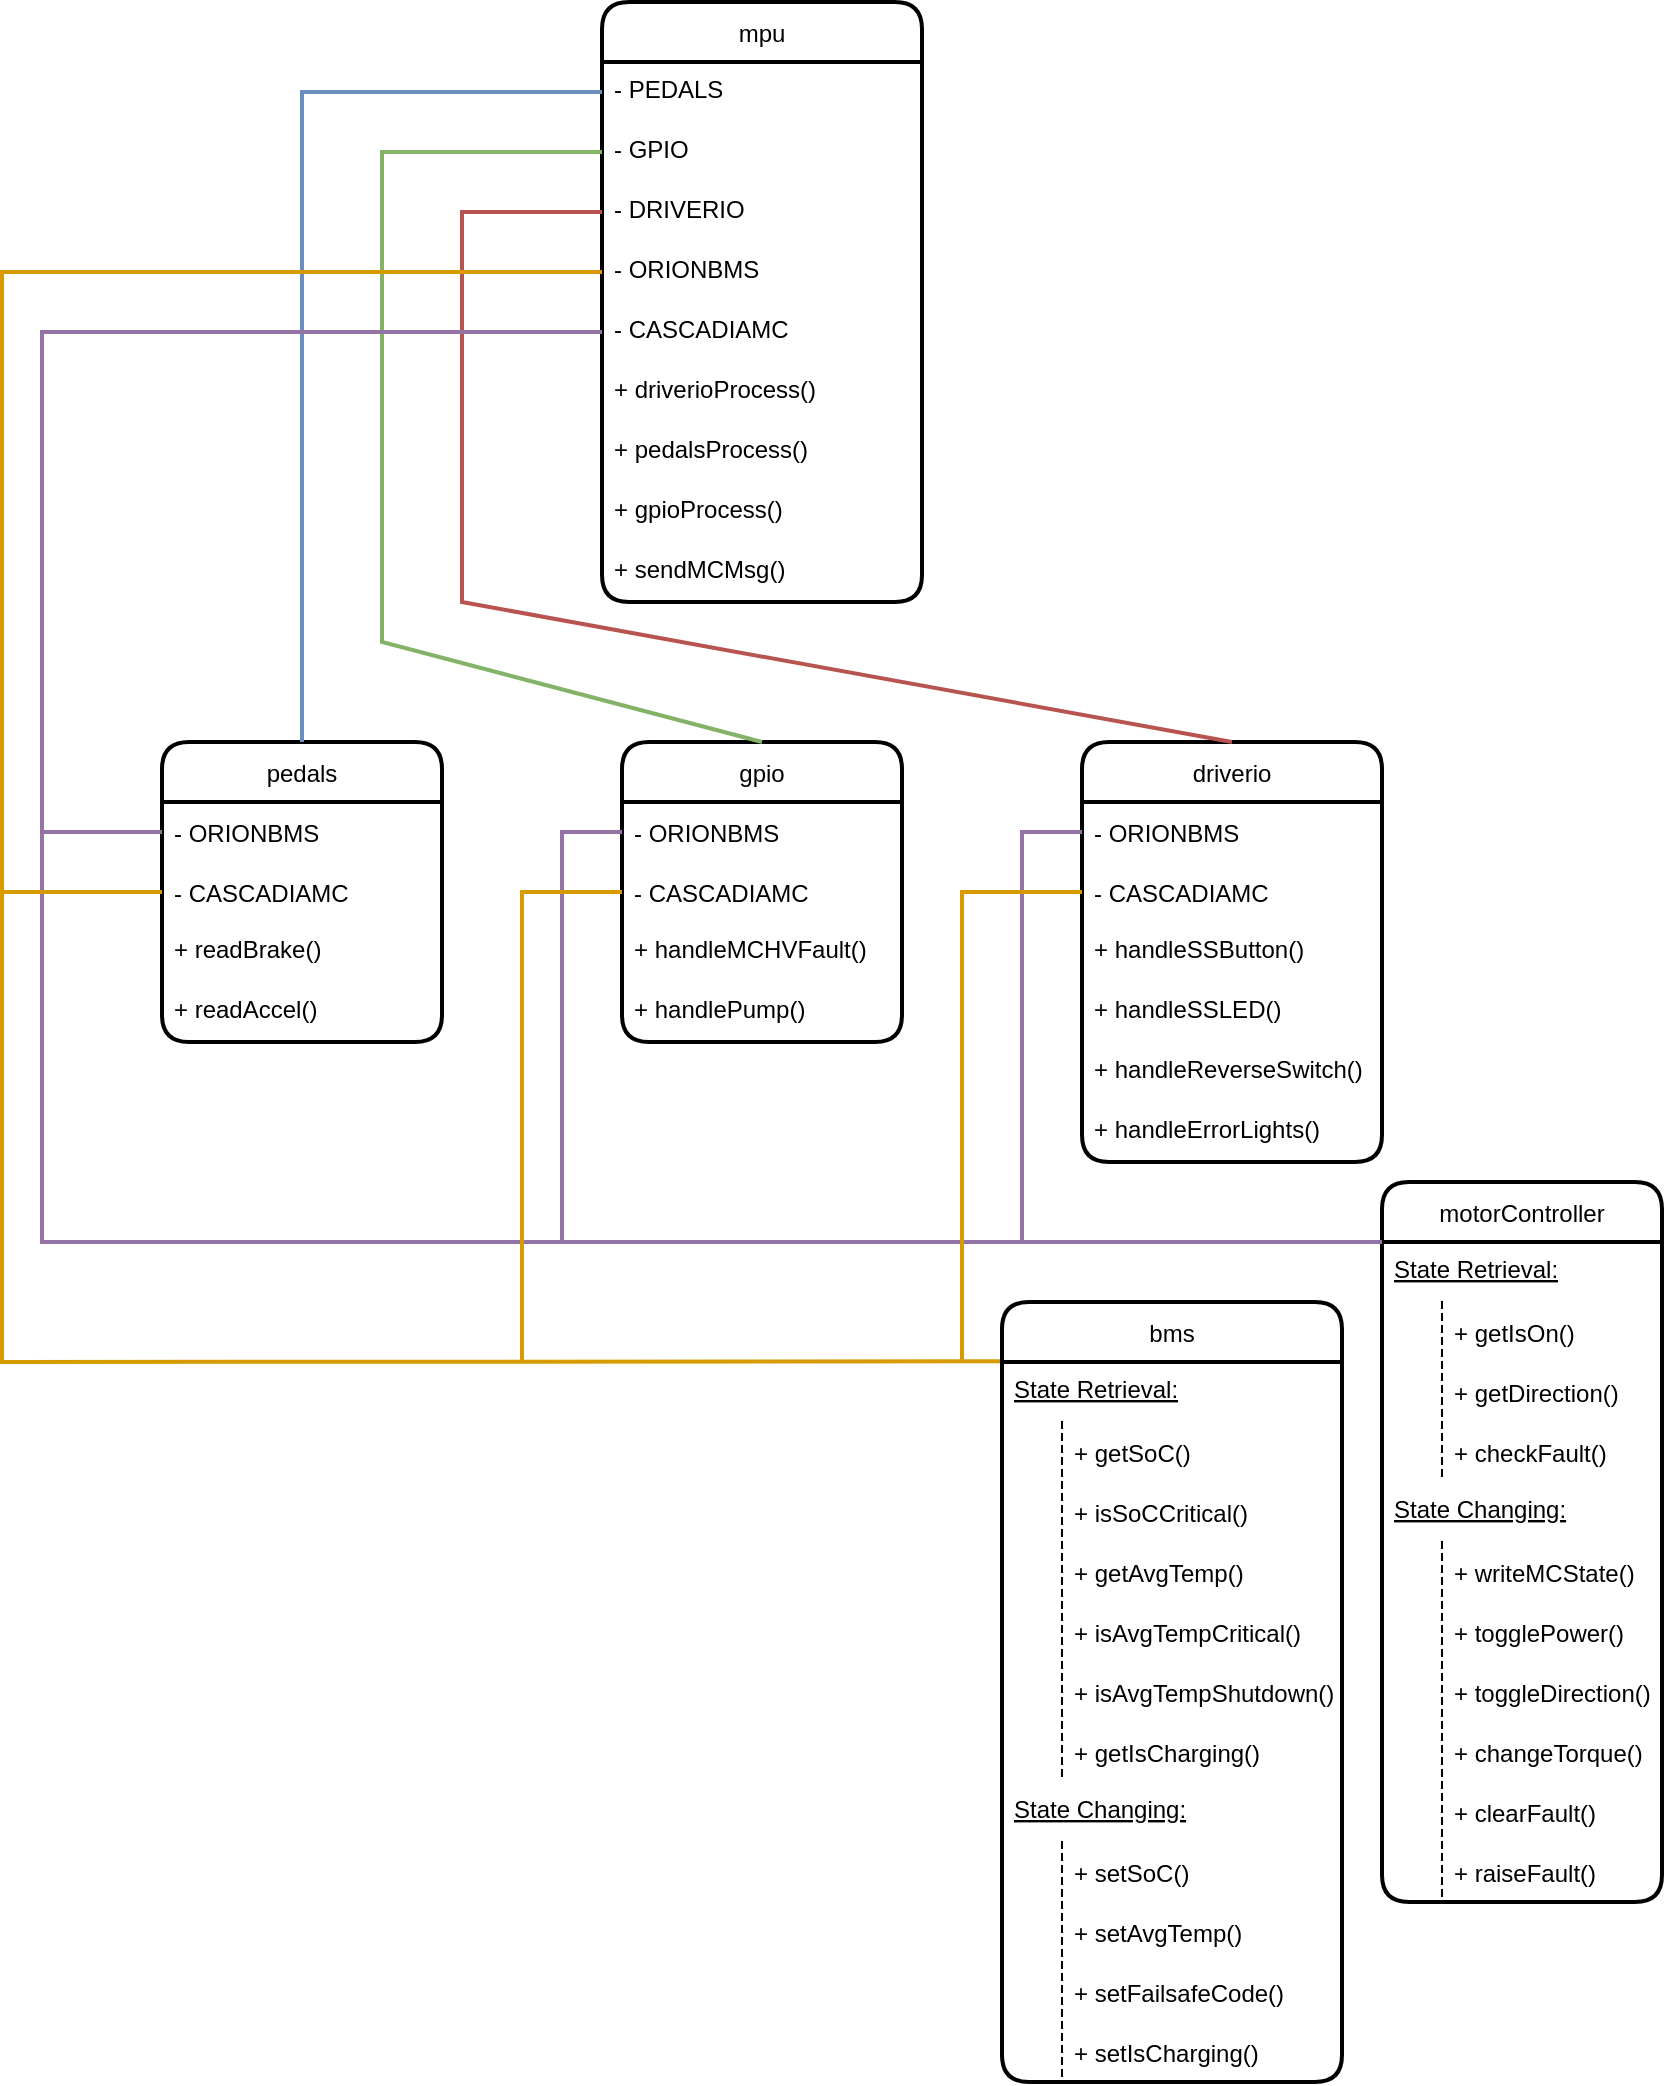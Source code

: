 <mxfile version="17.4.2" type="device"><diagram id="Gg_1pI2N0qurH6WEx1ch" name="Page-1"><mxGraphModel dx="1020" dy="1570" grid="1" gridSize="10" guides="1" tooltips="1" connect="1" arrows="1" fold="1" page="1" pageScale="1" pageWidth="850" pageHeight="1100" math="0" shadow="0"><root><mxCell id="0"/><mxCell id="1" parent="0"/><mxCell id="dxvWTbE29VYaWyNBxv_X-1" value="mpu" style="swimlane;fontStyle=0;childLayout=stackLayout;horizontal=1;startSize=30;horizontalStack=0;resizeParent=1;resizeParentMax=0;resizeLast=0;collapsible=1;marginBottom=0;rounded=1;strokeWidth=2;" parent="1" vertex="1"><mxGeometry x="310" y="20" width="160" height="300" as="geometry"/></mxCell><mxCell id="IkhobylHMxEtqQy8XRr5-24" value="- PEDALS" style="text;strokeColor=none;fillColor=none;spacingLeft=4;spacingRight=4;overflow=hidden;rotatable=0;points=[[0,0.5],[1,0.5]];portConstraint=eastwest;fontSize=12;" vertex="1" parent="dxvWTbE29VYaWyNBxv_X-1"><mxGeometry y="30" width="160" height="30" as="geometry"/></mxCell><mxCell id="IkhobylHMxEtqQy8XRr5-25" value="- GPIO" style="text;strokeColor=none;fillColor=none;spacingLeft=4;spacingRight=4;overflow=hidden;rotatable=0;points=[[0,0.5],[1,0.5]];portConstraint=eastwest;fontSize=12;" vertex="1" parent="dxvWTbE29VYaWyNBxv_X-1"><mxGeometry y="60" width="160" height="30" as="geometry"/></mxCell><mxCell id="IkhobylHMxEtqQy8XRr5-26" value="- DRIVERIO" style="text;strokeColor=none;fillColor=none;spacingLeft=4;spacingRight=4;overflow=hidden;rotatable=0;points=[[0,0.5],[1,0.5]];portConstraint=eastwest;fontSize=12;" vertex="1" parent="dxvWTbE29VYaWyNBxv_X-1"><mxGeometry y="90" width="160" height="30" as="geometry"/></mxCell><mxCell id="IkhobylHMxEtqQy8XRr5-27" value="- ORIONBMS" style="text;strokeColor=none;fillColor=none;spacingLeft=4;spacingRight=4;overflow=hidden;rotatable=0;points=[[0,0.5],[1,0.5]];portConstraint=eastwest;fontSize=12;" vertex="1" parent="dxvWTbE29VYaWyNBxv_X-1"><mxGeometry y="120" width="160" height="30" as="geometry"/></mxCell><mxCell id="IkhobylHMxEtqQy8XRr5-28" value="- CASCADIAMC" style="text;strokeColor=none;fillColor=none;spacingLeft=4;spacingRight=4;overflow=hidden;rotatable=0;points=[[0,0.5],[1,0.5]];portConstraint=eastwest;fontSize=12;" vertex="1" parent="dxvWTbE29VYaWyNBxv_X-1"><mxGeometry y="150" width="160" height="30" as="geometry"/></mxCell><mxCell id="IkhobylHMxEtqQy8XRr5-137" value="+ driverioProcess()" style="text;strokeColor=none;fillColor=none;spacingLeft=4;spacingRight=4;overflow=hidden;rotatable=0;points=[[0,0.5],[1,0.5]];portConstraint=eastwest;fontSize=12;rounded=0;shadow=0;glass=0;sketch=0;" vertex="1" parent="dxvWTbE29VYaWyNBxv_X-1"><mxGeometry y="180" width="160" height="30" as="geometry"/></mxCell><mxCell id="IkhobylHMxEtqQy8XRr5-138" value="+ pedalsProcess()" style="text;strokeColor=none;fillColor=none;spacingLeft=4;spacingRight=4;overflow=hidden;rotatable=0;points=[[0,0.5],[1,0.5]];portConstraint=eastwest;fontSize=12;rounded=0;shadow=0;glass=0;sketch=0;" vertex="1" parent="dxvWTbE29VYaWyNBxv_X-1"><mxGeometry y="210" width="160" height="30" as="geometry"/></mxCell><mxCell id="IkhobylHMxEtqQy8XRr5-139" value="+ gpioProcess()" style="text;strokeColor=none;fillColor=none;spacingLeft=4;spacingRight=4;overflow=hidden;rotatable=0;points=[[0,0.5],[1,0.5]];portConstraint=eastwest;fontSize=12;rounded=0;shadow=0;glass=0;sketch=0;" vertex="1" parent="dxvWTbE29VYaWyNBxv_X-1"><mxGeometry y="240" width="160" height="30" as="geometry"/></mxCell><mxCell id="IkhobylHMxEtqQy8XRr5-140" value="+ sendMCMsg()" style="text;strokeColor=none;fillColor=none;spacingLeft=4;spacingRight=4;overflow=hidden;rotatable=0;points=[[0,0.5],[1,0.5]];portConstraint=eastwest;fontSize=12;rounded=0;shadow=0;glass=0;sketch=0;" vertex="1" parent="dxvWTbE29VYaWyNBxv_X-1"><mxGeometry y="270" width="160" height="30" as="geometry"/></mxCell><mxCell id="IkhobylHMxEtqQy8XRr5-12" value="pedals" style="swimlane;fontStyle=0;childLayout=stackLayout;horizontal=1;startSize=30;horizontalStack=0;resizeParent=1;resizeParentMax=0;resizeLast=0;collapsible=1;marginBottom=0;rounded=1;strokeWidth=2;" vertex="1" parent="1"><mxGeometry x="90" y="390" width="140" height="150" as="geometry"/></mxCell><mxCell id="IkhobylHMxEtqQy8XRr5-13" value="- ORIONBMS" style="text;strokeColor=none;fillColor=none;align=left;verticalAlign=middle;spacingLeft=4;spacingRight=4;overflow=hidden;points=[[0,0.5],[1,0.5]];portConstraint=eastwest;rotatable=0;" vertex="1" parent="IkhobylHMxEtqQy8XRr5-12"><mxGeometry y="30" width="140" height="30" as="geometry"/></mxCell><mxCell id="IkhobylHMxEtqQy8XRr5-14" value="- CASCADIAMC" style="text;strokeColor=none;fillColor=none;align=left;verticalAlign=middle;spacingLeft=4;spacingRight=4;overflow=hidden;points=[[0,0.5],[1,0.5]];portConstraint=eastwest;rotatable=0;" vertex="1" parent="IkhobylHMxEtqQy8XRr5-12"><mxGeometry y="60" width="140" height="30" as="geometry"/></mxCell><mxCell id="IkhobylHMxEtqQy8XRr5-134" value="+ readBrake()" style="text;strokeColor=none;fillColor=none;spacingLeft=4;spacingRight=4;overflow=hidden;rotatable=0;points=[[0,0.5],[1,0.5]];portConstraint=eastwest;fontSize=12;rounded=0;shadow=0;glass=0;sketch=0;" vertex="1" parent="IkhobylHMxEtqQy8XRr5-12"><mxGeometry y="90" width="140" height="30" as="geometry"/></mxCell><mxCell id="IkhobylHMxEtqQy8XRr5-136" value="+ readAccel()" style="text;strokeColor=none;fillColor=none;spacingLeft=4;spacingRight=4;overflow=hidden;rotatable=0;points=[[0,0.5],[1,0.5]];portConstraint=eastwest;fontSize=12;rounded=0;shadow=0;glass=0;sketch=0;" vertex="1" parent="IkhobylHMxEtqQy8XRr5-12"><mxGeometry y="120" width="140" height="30" as="geometry"/></mxCell><mxCell id="IkhobylHMxEtqQy8XRr5-16" value="gpio" style="swimlane;fontStyle=0;childLayout=stackLayout;horizontal=1;startSize=30;horizontalStack=0;resizeParent=1;resizeParentMax=0;resizeLast=0;collapsible=1;marginBottom=0;rounded=1;strokeWidth=2;" vertex="1" parent="1"><mxGeometry x="320" y="390" width="140" height="150" as="geometry"/></mxCell><mxCell id="IkhobylHMxEtqQy8XRr5-45" value="- ORIONBMS" style="text;strokeColor=none;fillColor=none;align=left;verticalAlign=middle;spacingLeft=4;spacingRight=4;overflow=hidden;points=[[0,0.5],[1,0.5]];portConstraint=eastwest;rotatable=0;" vertex="1" parent="IkhobylHMxEtqQy8XRr5-16"><mxGeometry y="30" width="140" height="30" as="geometry"/></mxCell><mxCell id="IkhobylHMxEtqQy8XRr5-48" value="- CASCADIAMC" style="text;strokeColor=none;fillColor=none;align=left;verticalAlign=middle;spacingLeft=4;spacingRight=4;overflow=hidden;points=[[0,0.5],[1,0.5]];portConstraint=eastwest;rotatable=0;" vertex="1" parent="IkhobylHMxEtqQy8XRr5-16"><mxGeometry y="60" width="140" height="30" as="geometry"/></mxCell><mxCell id="IkhobylHMxEtqQy8XRr5-131" value="+ handleMCHVFault()" style="text;strokeColor=none;fillColor=none;spacingLeft=4;spacingRight=4;overflow=hidden;rotatable=0;points=[[0,0.5],[1,0.5]];portConstraint=eastwest;fontSize=12;rounded=0;shadow=0;glass=0;sketch=0;" vertex="1" parent="IkhobylHMxEtqQy8XRr5-16"><mxGeometry y="90" width="140" height="30" as="geometry"/></mxCell><mxCell id="IkhobylHMxEtqQy8XRr5-133" value="+ handlePump()" style="text;strokeColor=none;fillColor=none;spacingLeft=4;spacingRight=4;overflow=hidden;rotatable=0;points=[[0,0.5],[1,0.5]];portConstraint=eastwest;fontSize=12;rounded=0;shadow=0;glass=0;sketch=0;" vertex="1" parent="IkhobylHMxEtqQy8XRr5-16"><mxGeometry y="120" width="140" height="30" as="geometry"/></mxCell><mxCell id="IkhobylHMxEtqQy8XRr5-20" value="driverio" style="swimlane;fontStyle=0;childLayout=stackLayout;horizontal=1;startSize=30;horizontalStack=0;resizeParent=1;resizeParentMax=0;resizeLast=0;collapsible=1;marginBottom=0;rounded=1;strokeWidth=2;" vertex="1" parent="1"><mxGeometry x="550" y="390" width="150" height="210" as="geometry"/></mxCell><mxCell id="IkhobylHMxEtqQy8XRr5-47" value="- ORIONBMS" style="text;strokeColor=none;fillColor=none;align=left;verticalAlign=middle;spacingLeft=4;spacingRight=4;overflow=hidden;points=[[0,0.5],[1,0.5]];portConstraint=eastwest;rotatable=0;" vertex="1" parent="IkhobylHMxEtqQy8XRr5-20"><mxGeometry y="30" width="150" height="30" as="geometry"/></mxCell><mxCell id="IkhobylHMxEtqQy8XRr5-46" value="- CASCADIAMC" style="text;strokeColor=none;fillColor=none;align=left;verticalAlign=middle;spacingLeft=4;spacingRight=4;overflow=hidden;points=[[0,0.5],[1,0.5]];portConstraint=eastwest;rotatable=0;" vertex="1" parent="IkhobylHMxEtqQy8XRr5-20"><mxGeometry y="60" width="150" height="30" as="geometry"/></mxCell><mxCell id="IkhobylHMxEtqQy8XRr5-125" value="+ handleSSButton()" style="text;strokeColor=none;fillColor=none;spacingLeft=4;spacingRight=4;overflow=hidden;rotatable=0;points=[[0,0.5],[1,0.5]];portConstraint=eastwest;fontSize=12;rounded=0;shadow=0;glass=0;sketch=0;" vertex="1" parent="IkhobylHMxEtqQy8XRr5-20"><mxGeometry y="90" width="150" height="30" as="geometry"/></mxCell><mxCell id="IkhobylHMxEtqQy8XRr5-126" value="+ handleSSLED()" style="text;strokeColor=none;fillColor=none;spacingLeft=4;spacingRight=4;overflow=hidden;rotatable=0;points=[[0,0.5],[1,0.5]];portConstraint=eastwest;fontSize=12;rounded=0;shadow=0;glass=0;sketch=0;" vertex="1" parent="IkhobylHMxEtqQy8XRr5-20"><mxGeometry y="120" width="150" height="30" as="geometry"/></mxCell><mxCell id="IkhobylHMxEtqQy8XRr5-128" value="+ handleReverseSwitch()" style="text;strokeColor=none;fillColor=none;spacingLeft=4;spacingRight=4;overflow=hidden;rotatable=0;points=[[0,0.5],[1,0.5]];portConstraint=eastwest;fontSize=12;rounded=0;shadow=0;glass=0;sketch=0;" vertex="1" parent="IkhobylHMxEtqQy8XRr5-20"><mxGeometry y="150" width="150" height="30" as="geometry"/></mxCell><mxCell id="IkhobylHMxEtqQy8XRr5-129" value="+ handleErrorLights()" style="text;strokeColor=none;fillColor=none;spacingLeft=4;spacingRight=4;overflow=hidden;rotatable=0;points=[[0,0.5],[1,0.5]];portConstraint=eastwest;fontSize=12;rounded=0;shadow=0;glass=0;sketch=0;" vertex="1" parent="IkhobylHMxEtqQy8XRr5-20"><mxGeometry y="180" width="150" height="30" as="geometry"/></mxCell><mxCell id="IkhobylHMxEtqQy8XRr5-30" value="motorController" style="swimlane;fontStyle=0;childLayout=stackLayout;horizontal=1;startSize=30;horizontalStack=0;resizeParent=1;resizeParentMax=0;resizeLast=0;collapsible=1;marginBottom=0;rounded=1;strokeWidth=2;" vertex="1" parent="1"><mxGeometry x="700" y="610" width="140" height="360" as="geometry"/></mxCell><mxCell id="IkhobylHMxEtqQy8XRr5-78" value="State Retrieval:" style="text;strokeColor=none;fillColor=none;spacingLeft=4;spacingRight=4;overflow=hidden;rotatable=0;points=[[0,0.5],[1,0.5]];portConstraint=eastwest;fontSize=12;rounded=0;shadow=0;glass=0;sketch=0;fontStyle=4" vertex="1" parent="IkhobylHMxEtqQy8XRr5-30"><mxGeometry y="30" width="140" height="30" as="geometry"/></mxCell><mxCell id="IkhobylHMxEtqQy8XRr5-79" value="+ getIsOn()" style="shape=partialRectangle;fillColor=none;align=left;verticalAlign=middle;strokeColor=none;spacingLeft=34;rotatable=0;points=[[0,0.5],[1,0.5]];portConstraint=eastwest;dropTarget=0;rounded=0;shadow=0;glass=0;sketch=0;" vertex="1" parent="IkhobylHMxEtqQy8XRr5-30"><mxGeometry y="60" width="140" height="30" as="geometry"/></mxCell><mxCell id="IkhobylHMxEtqQy8XRr5-80" value="" style="shape=partialRectangle;top=0;left=0;bottom=0;fillColor=none;stokeWidth=1;dashed=1;align=left;verticalAlign=middle;spacingLeft=4;spacingRight=4;overflow=hidden;rotatable=0;points=[];portConstraint=eastwest;part=1;rounded=0;shadow=0;glass=0;sketch=0;strokeWidth=1;" vertex="1" connectable="0" parent="IkhobylHMxEtqQy8XRr5-79"><mxGeometry width="30" height="30" as="geometry"/></mxCell><mxCell id="IkhobylHMxEtqQy8XRr5-81" value="+ getDirection()" style="shape=partialRectangle;fillColor=none;align=left;verticalAlign=middle;strokeColor=none;spacingLeft=34;rotatable=0;points=[[0,0.5],[1,0.5]];portConstraint=eastwest;dropTarget=0;rounded=0;shadow=0;glass=0;sketch=0;" vertex="1" parent="IkhobylHMxEtqQy8XRr5-30"><mxGeometry y="90" width="140" height="30" as="geometry"/></mxCell><mxCell id="IkhobylHMxEtqQy8XRr5-82" value="" style="shape=partialRectangle;top=0;left=0;bottom=0;fillColor=none;stokeWidth=1;dashed=1;align=left;verticalAlign=middle;spacingLeft=4;spacingRight=4;overflow=hidden;rotatable=0;points=[];portConstraint=eastwest;part=1;rounded=0;shadow=0;glass=0;sketch=0;strokeWidth=1;" vertex="1" connectable="0" parent="IkhobylHMxEtqQy8XRr5-81"><mxGeometry width="30" height="30" as="geometry"/></mxCell><mxCell id="IkhobylHMxEtqQy8XRr5-83" value="+ checkFault()" style="shape=partialRectangle;fillColor=none;align=left;verticalAlign=middle;strokeColor=none;spacingLeft=34;rotatable=0;points=[[0,0.5],[1,0.5]];portConstraint=eastwest;dropTarget=0;rounded=0;shadow=0;glass=0;sketch=0;" vertex="1" parent="IkhobylHMxEtqQy8XRr5-30"><mxGeometry y="120" width="140" height="30" as="geometry"/></mxCell><mxCell id="IkhobylHMxEtqQy8XRr5-84" value="" style="shape=partialRectangle;top=0;left=0;bottom=0;fillColor=none;stokeWidth=1;dashed=1;align=left;verticalAlign=middle;spacingLeft=4;spacingRight=4;overflow=hidden;rotatable=0;points=[];portConstraint=eastwest;part=1;rounded=0;shadow=0;glass=0;sketch=0;strokeWidth=1;" vertex="1" connectable="0" parent="IkhobylHMxEtqQy8XRr5-83"><mxGeometry width="30" height="30" as="geometry"/></mxCell><mxCell id="IkhobylHMxEtqQy8XRr5-85" value="State Changing:" style="text;strokeColor=none;fillColor=none;spacingLeft=4;spacingRight=4;overflow=hidden;rotatable=0;points=[[0,0.5],[1,0.5]];portConstraint=eastwest;fontSize=12;rounded=0;shadow=0;glass=0;sketch=0;fontStyle=4" vertex="1" parent="IkhobylHMxEtqQy8XRr5-30"><mxGeometry y="150" width="140" height="30" as="geometry"/></mxCell><mxCell id="IkhobylHMxEtqQy8XRr5-86" value="+ writeMCState()" style="shape=partialRectangle;fillColor=none;align=left;verticalAlign=middle;strokeColor=none;spacingLeft=34;rotatable=0;points=[[0,0.5],[1,0.5]];portConstraint=eastwest;dropTarget=0;rounded=0;shadow=0;glass=0;sketch=0;" vertex="1" parent="IkhobylHMxEtqQy8XRr5-30"><mxGeometry y="180" width="140" height="30" as="geometry"/></mxCell><mxCell id="IkhobylHMxEtqQy8XRr5-87" value="" style="shape=partialRectangle;top=0;left=0;bottom=0;fillColor=none;stokeWidth=1;dashed=1;align=left;verticalAlign=middle;spacingLeft=4;spacingRight=4;overflow=hidden;rotatable=0;points=[];portConstraint=eastwest;part=1;rounded=0;shadow=0;glass=0;sketch=0;strokeWidth=1;" vertex="1" connectable="0" parent="IkhobylHMxEtqQy8XRr5-86"><mxGeometry width="30" height="30" as="geometry"/></mxCell><mxCell id="IkhobylHMxEtqQy8XRr5-88" value="+ togglePower()" style="shape=partialRectangle;fillColor=none;align=left;verticalAlign=middle;strokeColor=none;spacingLeft=34;rotatable=0;points=[[0,0.5],[1,0.5]];portConstraint=eastwest;dropTarget=0;rounded=0;shadow=0;glass=0;sketch=0;" vertex="1" parent="IkhobylHMxEtqQy8XRr5-30"><mxGeometry y="210" width="140" height="30" as="geometry"/></mxCell><mxCell id="IkhobylHMxEtqQy8XRr5-89" value="" style="shape=partialRectangle;top=0;left=0;bottom=0;fillColor=none;stokeWidth=1;dashed=1;align=left;verticalAlign=middle;spacingLeft=4;spacingRight=4;overflow=hidden;rotatable=0;points=[];portConstraint=eastwest;part=1;rounded=0;shadow=0;glass=0;sketch=0;strokeWidth=1;" vertex="1" connectable="0" parent="IkhobylHMxEtqQy8XRr5-88"><mxGeometry width="30" height="30" as="geometry"/></mxCell><mxCell id="IkhobylHMxEtqQy8XRr5-90" value="+ toggleDirection()" style="shape=partialRectangle;fillColor=none;align=left;verticalAlign=middle;strokeColor=none;spacingLeft=34;rotatable=0;points=[[0,0.5],[1,0.5]];portConstraint=eastwest;dropTarget=0;rounded=0;shadow=0;glass=0;sketch=0;" vertex="1" parent="IkhobylHMxEtqQy8XRr5-30"><mxGeometry y="240" width="140" height="30" as="geometry"/></mxCell><mxCell id="IkhobylHMxEtqQy8XRr5-91" value="" style="shape=partialRectangle;top=0;left=0;bottom=0;fillColor=none;stokeWidth=1;dashed=1;align=left;verticalAlign=middle;spacingLeft=4;spacingRight=4;overflow=hidden;rotatable=0;points=[];portConstraint=eastwest;part=1;rounded=0;shadow=0;glass=0;sketch=0;strokeWidth=1;" vertex="1" connectable="0" parent="IkhobylHMxEtqQy8XRr5-90"><mxGeometry width="30" height="30" as="geometry"/></mxCell><mxCell id="IkhobylHMxEtqQy8XRr5-92" value="+ changeTorque()" style="shape=partialRectangle;fillColor=none;align=left;verticalAlign=middle;strokeColor=none;spacingLeft=34;rotatable=0;points=[[0,0.5],[1,0.5]];portConstraint=eastwest;dropTarget=0;rounded=0;shadow=0;glass=0;sketch=0;" vertex="1" parent="IkhobylHMxEtqQy8XRr5-30"><mxGeometry y="270" width="140" height="30" as="geometry"/></mxCell><mxCell id="IkhobylHMxEtqQy8XRr5-93" value="" style="shape=partialRectangle;top=0;left=0;bottom=0;fillColor=none;stokeWidth=1;dashed=1;align=left;verticalAlign=middle;spacingLeft=4;spacingRight=4;overflow=hidden;rotatable=0;points=[];portConstraint=eastwest;part=1;rounded=0;shadow=0;glass=0;sketch=0;strokeWidth=1;" vertex="1" connectable="0" parent="IkhobylHMxEtqQy8XRr5-92"><mxGeometry width="30" height="30" as="geometry"/></mxCell><mxCell id="IkhobylHMxEtqQy8XRr5-94" value="+ clearFault()" style="shape=partialRectangle;fillColor=none;align=left;verticalAlign=middle;strokeColor=none;spacingLeft=34;rotatable=0;points=[[0,0.5],[1,0.5]];portConstraint=eastwest;dropTarget=0;rounded=0;shadow=0;glass=0;sketch=0;" vertex="1" parent="IkhobylHMxEtqQy8XRr5-30"><mxGeometry y="300" width="140" height="30" as="geometry"/></mxCell><mxCell id="IkhobylHMxEtqQy8XRr5-95" value="" style="shape=partialRectangle;top=0;left=0;bottom=0;fillColor=none;stokeWidth=1;dashed=1;align=left;verticalAlign=middle;spacingLeft=4;spacingRight=4;overflow=hidden;rotatable=0;points=[];portConstraint=eastwest;part=1;rounded=0;shadow=0;glass=0;sketch=0;strokeWidth=1;" vertex="1" connectable="0" parent="IkhobylHMxEtqQy8XRr5-94"><mxGeometry width="30" height="30" as="geometry"/></mxCell><mxCell id="IkhobylHMxEtqQy8XRr5-96" value="+ raiseFault()" style="shape=partialRectangle;fillColor=none;align=left;verticalAlign=middle;strokeColor=none;spacingLeft=34;rotatable=0;points=[[0,0.5],[1,0.5]];portConstraint=eastwest;dropTarget=0;rounded=0;shadow=0;glass=0;sketch=0;" vertex="1" parent="IkhobylHMxEtqQy8XRr5-30"><mxGeometry y="330" width="140" height="30" as="geometry"/></mxCell><mxCell id="IkhobylHMxEtqQy8XRr5-97" value="" style="shape=partialRectangle;top=0;left=0;bottom=0;fillColor=none;stokeWidth=1;dashed=1;align=left;verticalAlign=middle;spacingLeft=4;spacingRight=4;overflow=hidden;rotatable=0;points=[];portConstraint=eastwest;part=1;rounded=0;shadow=0;glass=0;sketch=0;strokeWidth=1;" vertex="1" connectable="0" parent="IkhobylHMxEtqQy8XRr5-96"><mxGeometry width="30" height="30" as="geometry"/></mxCell><mxCell id="IkhobylHMxEtqQy8XRr5-38" value="" style="endArrow=none;html=1;strokeWidth=2;rounded=0;entryX=0;entryY=0.5;entryDx=0;entryDy=0;exitX=0.5;exitY=0;exitDx=0;exitDy=0;fillColor=#f8cecc;strokeColor=#b85450;" edge="1" parent="1" source="IkhobylHMxEtqQy8XRr5-20" target="IkhobylHMxEtqQy8XRr5-26"><mxGeometry width="50" height="50" relative="1" as="geometry"><mxPoint x="420" y="400" as="sourcePoint"/><mxPoint x="470" y="350" as="targetPoint"/><Array as="points"><mxPoint x="240" y="320"/><mxPoint x="240" y="125"/></Array></mxGeometry></mxCell><mxCell id="IkhobylHMxEtqQy8XRr5-39" value="" style="endArrow=none;html=1;strokeWidth=2;rounded=0;entryX=0;entryY=0.5;entryDx=0;entryDy=0;exitX=0.5;exitY=0;exitDx=0;exitDy=0;fillColor=#dae8fc;strokeColor=#6c8ebf;" edge="1" parent="1" source="IkhobylHMxEtqQy8XRr5-12" target="IkhobylHMxEtqQy8XRr5-24"><mxGeometry width="50" height="50" relative="1" as="geometry"><mxPoint x="240" y="100" as="sourcePoint"/><mxPoint x="290" y="50" as="targetPoint"/><Array as="points"><mxPoint x="160" y="65"/></Array></mxGeometry></mxCell><mxCell id="IkhobylHMxEtqQy8XRr5-40" value="" style="endArrow=none;html=1;strokeWidth=2;rounded=0;entryX=0;entryY=0.5;entryDx=0;entryDy=0;exitX=0.5;exitY=0;exitDx=0;exitDy=0;fillColor=#d5e8d4;strokeColor=#82b366;" edge="1" parent="1" source="IkhobylHMxEtqQy8XRr5-16" target="IkhobylHMxEtqQy8XRr5-25"><mxGeometry width="50" height="50" relative="1" as="geometry"><mxPoint x="160" y="130" as="sourcePoint"/><mxPoint x="210" y="80" as="targetPoint"/><Array as="points"><mxPoint x="200" y="340"/><mxPoint x="200" y="95"/></Array></mxGeometry></mxCell><mxCell id="IkhobylHMxEtqQy8XRr5-43" value="" style="endArrow=none;html=1;strokeWidth=2;rounded=0;entryX=0;entryY=0.5;entryDx=0;entryDy=0;fillColor=#ffe6cc;strokeColor=#d79b00;exitX=-0.002;exitY=0.076;exitDx=0;exitDy=0;exitPerimeter=0;" edge="1" parent="1" source="IkhobylHMxEtqQy8XRr5-98" target="IkhobylHMxEtqQy8XRr5-27"><mxGeometry width="50" height="50" relative="1" as="geometry"><mxPoint x="500" y="700" as="sourcePoint"/><mxPoint x="300" y="220" as="targetPoint"/><Array as="points"><mxPoint x="10" y="700"/><mxPoint x="10" y="155"/><mxPoint x="270" y="155"/></Array></mxGeometry></mxCell><mxCell id="IkhobylHMxEtqQy8XRr5-44" value="" style="endArrow=none;html=1;strokeWidth=2;rounded=0;entryX=0;entryY=0.5;entryDx=0;entryDy=0;fillColor=#e1d5e7;strokeColor=#9673a6;exitX=0;exitY=0;exitDx=0;exitDy=0;exitPerimeter=0;" edge="1" parent="1" source="IkhobylHMxEtqQy8XRr5-78" target="IkhobylHMxEtqQy8XRr5-28"><mxGeometry width="50" height="50" relative="1" as="geometry"><mxPoint x="630" y="580" as="sourcePoint"/><mxPoint x="350" y="210" as="targetPoint"/><Array as="points"><mxPoint x="30" y="640"/><mxPoint x="30" y="185"/></Array></mxGeometry></mxCell><mxCell id="IkhobylHMxEtqQy8XRr5-54" value="" style="endArrow=none;html=1;rounded=0;entryX=0;entryY=0.5;entryDx=0;entryDy=0;fillColor=#e1d5e7;strokeColor=#9673a6;strokeWidth=2;" edge="1" parent="1" target="IkhobylHMxEtqQy8XRr5-13"><mxGeometry width="50" height="50" relative="1" as="geometry"><mxPoint x="30" y="435" as="sourcePoint"/><mxPoint x="470" y="350" as="targetPoint"/></mxGeometry></mxCell><mxCell id="IkhobylHMxEtqQy8XRr5-55" value="" style="endArrow=none;html=1;rounded=0;fillColor=#e1d5e7;strokeColor=#9673a6;strokeWidth=2;entryX=0;entryY=0.5;entryDx=0;entryDy=0;" edge="1" parent="1" target="IkhobylHMxEtqQy8XRr5-45"><mxGeometry width="50" height="50" relative="1" as="geometry"><mxPoint x="290" y="640" as="sourcePoint"/><mxPoint x="290" y="410" as="targetPoint"/><Array as="points"><mxPoint x="290" y="435"/></Array></mxGeometry></mxCell><mxCell id="IkhobylHMxEtqQy8XRr5-56" value="" style="endArrow=none;html=1;rounded=0;entryX=0;entryY=0.5;entryDx=0;entryDy=0;fillColor=#e1d5e7;strokeColor=#9673a6;strokeWidth=2;" edge="1" parent="1" target="IkhobylHMxEtqQy8XRr5-47"><mxGeometry width="50" height="50" relative="1" as="geometry"><mxPoint x="520" y="640" as="sourcePoint"/><mxPoint x="100" y="445" as="targetPoint"/><Array as="points"><mxPoint x="520" y="435"/></Array></mxGeometry></mxCell><mxCell id="IkhobylHMxEtqQy8XRr5-57" value="" style="endArrow=none;html=1;rounded=0;entryX=0;entryY=0.5;entryDx=0;entryDy=0;fillColor=#ffe6cc;strokeColor=#d79b00;strokeWidth=2;" edge="1" parent="1" target="IkhobylHMxEtqQy8XRr5-14"><mxGeometry width="50" height="50" relative="1" as="geometry"><mxPoint x="10" y="465" as="sourcePoint"/><mxPoint x="100" y="445" as="targetPoint"/></mxGeometry></mxCell><mxCell id="IkhobylHMxEtqQy8XRr5-58" value="" style="endArrow=none;html=1;rounded=0;entryX=0;entryY=0.5;entryDx=0;entryDy=0;fillColor=#ffe6cc;strokeColor=#d79b00;strokeWidth=2;" edge="1" parent="1" target="IkhobylHMxEtqQy8XRr5-48"><mxGeometry width="50" height="50" relative="1" as="geometry"><mxPoint x="270" y="700" as="sourcePoint"/><mxPoint x="300" y="479" as="targetPoint"/><Array as="points"><mxPoint x="270" y="465"/></Array></mxGeometry></mxCell><mxCell id="IkhobylHMxEtqQy8XRr5-59" value="" style="endArrow=none;html=1;rounded=0;entryX=0;entryY=0.5;entryDx=0;entryDy=0;fillColor=#ffe6cc;strokeColor=#d79b00;strokeWidth=2;" edge="1" parent="1" target="IkhobylHMxEtqQy8XRr5-46"><mxGeometry width="50" height="50" relative="1" as="geometry"><mxPoint x="490" y="700" as="sourcePoint"/><mxPoint x="540" y="460" as="targetPoint"/><Array as="points"><mxPoint x="490" y="560"/><mxPoint x="490" y="510"/><mxPoint x="490" y="465"/></Array></mxGeometry></mxCell><mxCell id="IkhobylHMxEtqQy8XRr5-98" value="bms" style="swimlane;fontStyle=0;childLayout=stackLayout;horizontal=1;startSize=30;horizontalStack=0;resizeParent=1;resizeParentMax=0;resizeLast=0;collapsible=1;marginBottom=0;rounded=1;strokeWidth=2;" vertex="1" parent="1"><mxGeometry x="510" y="670" width="170" height="390" as="geometry"/></mxCell><mxCell id="IkhobylHMxEtqQy8XRr5-99" value="State Retrieval:" style="text;strokeColor=none;fillColor=none;spacingLeft=4;spacingRight=4;overflow=hidden;rotatable=0;points=[[0,0.5],[1,0.5]];portConstraint=eastwest;fontSize=12;rounded=0;shadow=0;glass=0;sketch=0;fontStyle=4" vertex="1" parent="IkhobylHMxEtqQy8XRr5-98"><mxGeometry y="30" width="170" height="30" as="geometry"/></mxCell><mxCell id="IkhobylHMxEtqQy8XRr5-100" value="+ getSoC()" style="shape=partialRectangle;fillColor=none;align=left;verticalAlign=middle;strokeColor=none;spacingLeft=34;rotatable=0;points=[[0,0.5],[1,0.5]];portConstraint=eastwest;dropTarget=0;rounded=0;shadow=0;glass=0;sketch=0;" vertex="1" parent="IkhobylHMxEtqQy8XRr5-98"><mxGeometry y="60" width="170" height="30" as="geometry"/></mxCell><mxCell id="IkhobylHMxEtqQy8XRr5-101" value="" style="shape=partialRectangle;top=0;left=0;bottom=0;fillColor=none;stokeWidth=1;dashed=1;align=left;verticalAlign=middle;spacingLeft=4;spacingRight=4;overflow=hidden;rotatable=0;points=[];portConstraint=eastwest;part=1;rounded=0;shadow=0;glass=0;sketch=0;strokeWidth=1;" vertex="1" connectable="0" parent="IkhobylHMxEtqQy8XRr5-100"><mxGeometry width="30" height="30" as="geometry"/></mxCell><mxCell id="IkhobylHMxEtqQy8XRr5-102" value="+ isSoCCritical()" style="shape=partialRectangle;fillColor=none;align=left;verticalAlign=middle;strokeColor=none;spacingLeft=34;rotatable=0;points=[[0,0.5],[1,0.5]];portConstraint=eastwest;dropTarget=0;rounded=0;shadow=0;glass=0;sketch=0;" vertex="1" parent="IkhobylHMxEtqQy8XRr5-98"><mxGeometry y="90" width="170" height="30" as="geometry"/></mxCell><mxCell id="IkhobylHMxEtqQy8XRr5-103" value="" style="shape=partialRectangle;top=0;left=0;bottom=0;fillColor=none;stokeWidth=1;dashed=1;align=left;verticalAlign=middle;spacingLeft=4;spacingRight=4;overflow=hidden;rotatable=0;points=[];portConstraint=eastwest;part=1;rounded=0;shadow=0;glass=0;sketch=0;strokeWidth=1;" vertex="1" connectable="0" parent="IkhobylHMxEtqQy8XRr5-102"><mxGeometry width="30" height="30" as="geometry"/></mxCell><mxCell id="IkhobylHMxEtqQy8XRr5-119" value="+ getAvgTemp()" style="shape=partialRectangle;fillColor=none;align=left;verticalAlign=middle;strokeColor=none;spacingLeft=34;rotatable=0;points=[[0,0.5],[1,0.5]];portConstraint=eastwest;dropTarget=0;rounded=0;shadow=0;glass=0;sketch=0;" vertex="1" parent="IkhobylHMxEtqQy8XRr5-98"><mxGeometry y="120" width="170" height="30" as="geometry"/></mxCell><mxCell id="IkhobylHMxEtqQy8XRr5-120" value="" style="shape=partialRectangle;top=0;left=0;bottom=0;fillColor=none;stokeWidth=1;dashed=1;align=left;verticalAlign=middle;spacingLeft=4;spacingRight=4;overflow=hidden;rotatable=0;points=[];portConstraint=eastwest;part=1;rounded=0;shadow=0;glass=0;sketch=0;strokeWidth=1;" vertex="1" connectable="0" parent="IkhobylHMxEtqQy8XRr5-119"><mxGeometry width="30" height="30" as="geometry"/></mxCell><mxCell id="IkhobylHMxEtqQy8XRr5-121" value="+ isAvgTempCritical()" style="shape=partialRectangle;fillColor=none;align=left;verticalAlign=middle;strokeColor=none;spacingLeft=34;rotatable=0;points=[[0,0.5],[1,0.5]];portConstraint=eastwest;dropTarget=0;rounded=0;shadow=0;glass=0;sketch=0;" vertex="1" parent="IkhobylHMxEtqQy8XRr5-98"><mxGeometry y="150" width="170" height="30" as="geometry"/></mxCell><mxCell id="IkhobylHMxEtqQy8XRr5-122" value="" style="shape=partialRectangle;top=0;left=0;bottom=0;fillColor=none;stokeWidth=1;dashed=1;align=left;verticalAlign=middle;spacingLeft=4;spacingRight=4;overflow=hidden;rotatable=0;points=[];portConstraint=eastwest;part=1;rounded=0;shadow=0;glass=0;sketch=0;strokeWidth=1;" vertex="1" connectable="0" parent="IkhobylHMxEtqQy8XRr5-121"><mxGeometry width="30" height="30" as="geometry"/></mxCell><mxCell id="IkhobylHMxEtqQy8XRr5-123" value="+ isAvgTempShutdown()" style="shape=partialRectangle;fillColor=none;align=left;verticalAlign=middle;strokeColor=none;spacingLeft=34;rotatable=0;points=[[0,0.5],[1,0.5]];portConstraint=eastwest;dropTarget=0;rounded=0;shadow=0;glass=0;sketch=0;" vertex="1" parent="IkhobylHMxEtqQy8XRr5-98"><mxGeometry y="180" width="170" height="30" as="geometry"/></mxCell><mxCell id="IkhobylHMxEtqQy8XRr5-124" value="" style="shape=partialRectangle;top=0;left=0;bottom=0;fillColor=none;stokeWidth=1;dashed=1;align=left;verticalAlign=middle;spacingLeft=4;spacingRight=4;overflow=hidden;rotatable=0;points=[];portConstraint=eastwest;part=1;rounded=0;shadow=0;glass=0;sketch=0;strokeWidth=1;" vertex="1" connectable="0" parent="IkhobylHMxEtqQy8XRr5-123"><mxGeometry width="30" height="30" as="geometry"/></mxCell><mxCell id="IkhobylHMxEtqQy8XRr5-104" value="+ getIsCharging()" style="shape=partialRectangle;fillColor=none;align=left;verticalAlign=middle;strokeColor=none;spacingLeft=34;rotatable=0;points=[[0,0.5],[1,0.5]];portConstraint=eastwest;dropTarget=0;rounded=0;shadow=0;glass=0;sketch=0;" vertex="1" parent="IkhobylHMxEtqQy8XRr5-98"><mxGeometry y="210" width="170" height="30" as="geometry"/></mxCell><mxCell id="IkhobylHMxEtqQy8XRr5-105" value="" style="shape=partialRectangle;top=0;left=0;bottom=0;fillColor=none;stokeWidth=1;dashed=1;align=left;verticalAlign=middle;spacingLeft=4;spacingRight=4;overflow=hidden;rotatable=0;points=[];portConstraint=eastwest;part=1;rounded=0;shadow=0;glass=0;sketch=0;strokeWidth=1;" vertex="1" connectable="0" parent="IkhobylHMxEtqQy8XRr5-104"><mxGeometry width="30" height="30" as="geometry"/></mxCell><mxCell id="IkhobylHMxEtqQy8XRr5-106" value="State Changing:" style="text;strokeColor=none;fillColor=none;spacingLeft=4;spacingRight=4;overflow=hidden;rotatable=0;points=[[0,0.5],[1,0.5]];portConstraint=eastwest;fontSize=12;rounded=0;shadow=0;glass=0;sketch=0;fontStyle=4" vertex="1" parent="IkhobylHMxEtqQy8XRr5-98"><mxGeometry y="240" width="170" height="30" as="geometry"/></mxCell><mxCell id="IkhobylHMxEtqQy8XRr5-107" value="+ setSoC()" style="shape=partialRectangle;fillColor=none;align=left;verticalAlign=middle;strokeColor=none;spacingLeft=34;rotatable=0;points=[[0,0.5],[1,0.5]];portConstraint=eastwest;dropTarget=0;rounded=0;shadow=0;glass=0;sketch=0;" vertex="1" parent="IkhobylHMxEtqQy8XRr5-98"><mxGeometry y="270" width="170" height="30" as="geometry"/></mxCell><mxCell id="IkhobylHMxEtqQy8XRr5-108" value="" style="shape=partialRectangle;top=0;left=0;bottom=0;fillColor=none;stokeWidth=1;dashed=1;align=left;verticalAlign=middle;spacingLeft=4;spacingRight=4;overflow=hidden;rotatable=0;points=[];portConstraint=eastwest;part=1;rounded=0;shadow=0;glass=0;sketch=0;strokeWidth=1;" vertex="1" connectable="0" parent="IkhobylHMxEtqQy8XRr5-107"><mxGeometry width="30" height="30" as="geometry"/></mxCell><mxCell id="IkhobylHMxEtqQy8XRr5-109" value="+ setAvgTemp()" style="shape=partialRectangle;fillColor=none;align=left;verticalAlign=middle;strokeColor=none;spacingLeft=34;rotatable=0;points=[[0,0.5],[1,0.5]];portConstraint=eastwest;dropTarget=0;rounded=0;shadow=0;glass=0;sketch=0;" vertex="1" parent="IkhobylHMxEtqQy8XRr5-98"><mxGeometry y="300" width="170" height="30" as="geometry"/></mxCell><mxCell id="IkhobylHMxEtqQy8XRr5-110" value="" style="shape=partialRectangle;top=0;left=0;bottom=0;fillColor=none;stokeWidth=1;dashed=1;align=left;verticalAlign=middle;spacingLeft=4;spacingRight=4;overflow=hidden;rotatable=0;points=[];portConstraint=eastwest;part=1;rounded=0;shadow=0;glass=0;sketch=0;strokeWidth=1;" vertex="1" connectable="0" parent="IkhobylHMxEtqQy8XRr5-109"><mxGeometry width="30" height="30" as="geometry"/></mxCell><mxCell id="IkhobylHMxEtqQy8XRr5-111" value="+ setFailsafeCode()" style="shape=partialRectangle;fillColor=none;align=left;verticalAlign=middle;strokeColor=none;spacingLeft=34;rotatable=0;points=[[0,0.5],[1,0.5]];portConstraint=eastwest;dropTarget=0;rounded=0;shadow=0;glass=0;sketch=0;" vertex="1" parent="IkhobylHMxEtqQy8XRr5-98"><mxGeometry y="330" width="170" height="30" as="geometry"/></mxCell><mxCell id="IkhobylHMxEtqQy8XRr5-112" value="" style="shape=partialRectangle;top=0;left=0;bottom=0;fillColor=none;stokeWidth=1;dashed=1;align=left;verticalAlign=middle;spacingLeft=4;spacingRight=4;overflow=hidden;rotatable=0;points=[];portConstraint=eastwest;part=1;rounded=0;shadow=0;glass=0;sketch=0;strokeWidth=1;" vertex="1" connectable="0" parent="IkhobylHMxEtqQy8XRr5-111"><mxGeometry width="30" height="30" as="geometry"/></mxCell><mxCell id="IkhobylHMxEtqQy8XRr5-113" value="+ setIsCharging()" style="shape=partialRectangle;fillColor=none;align=left;verticalAlign=middle;strokeColor=none;spacingLeft=34;rotatable=0;points=[[0,0.5],[1,0.5]];portConstraint=eastwest;dropTarget=0;rounded=0;shadow=0;glass=0;sketch=0;" vertex="1" parent="IkhobylHMxEtqQy8XRr5-98"><mxGeometry y="360" width="170" height="30" as="geometry"/></mxCell><mxCell id="IkhobylHMxEtqQy8XRr5-114" value="" style="shape=partialRectangle;top=0;left=0;bottom=0;fillColor=none;stokeWidth=1;dashed=1;align=left;verticalAlign=middle;spacingLeft=4;spacingRight=4;overflow=hidden;rotatable=0;points=[];portConstraint=eastwest;part=1;rounded=0;shadow=0;glass=0;sketch=0;strokeWidth=1;" vertex="1" connectable="0" parent="IkhobylHMxEtqQy8XRr5-113"><mxGeometry width="30" height="30" as="geometry"/></mxCell></root></mxGraphModel></diagram></mxfile>